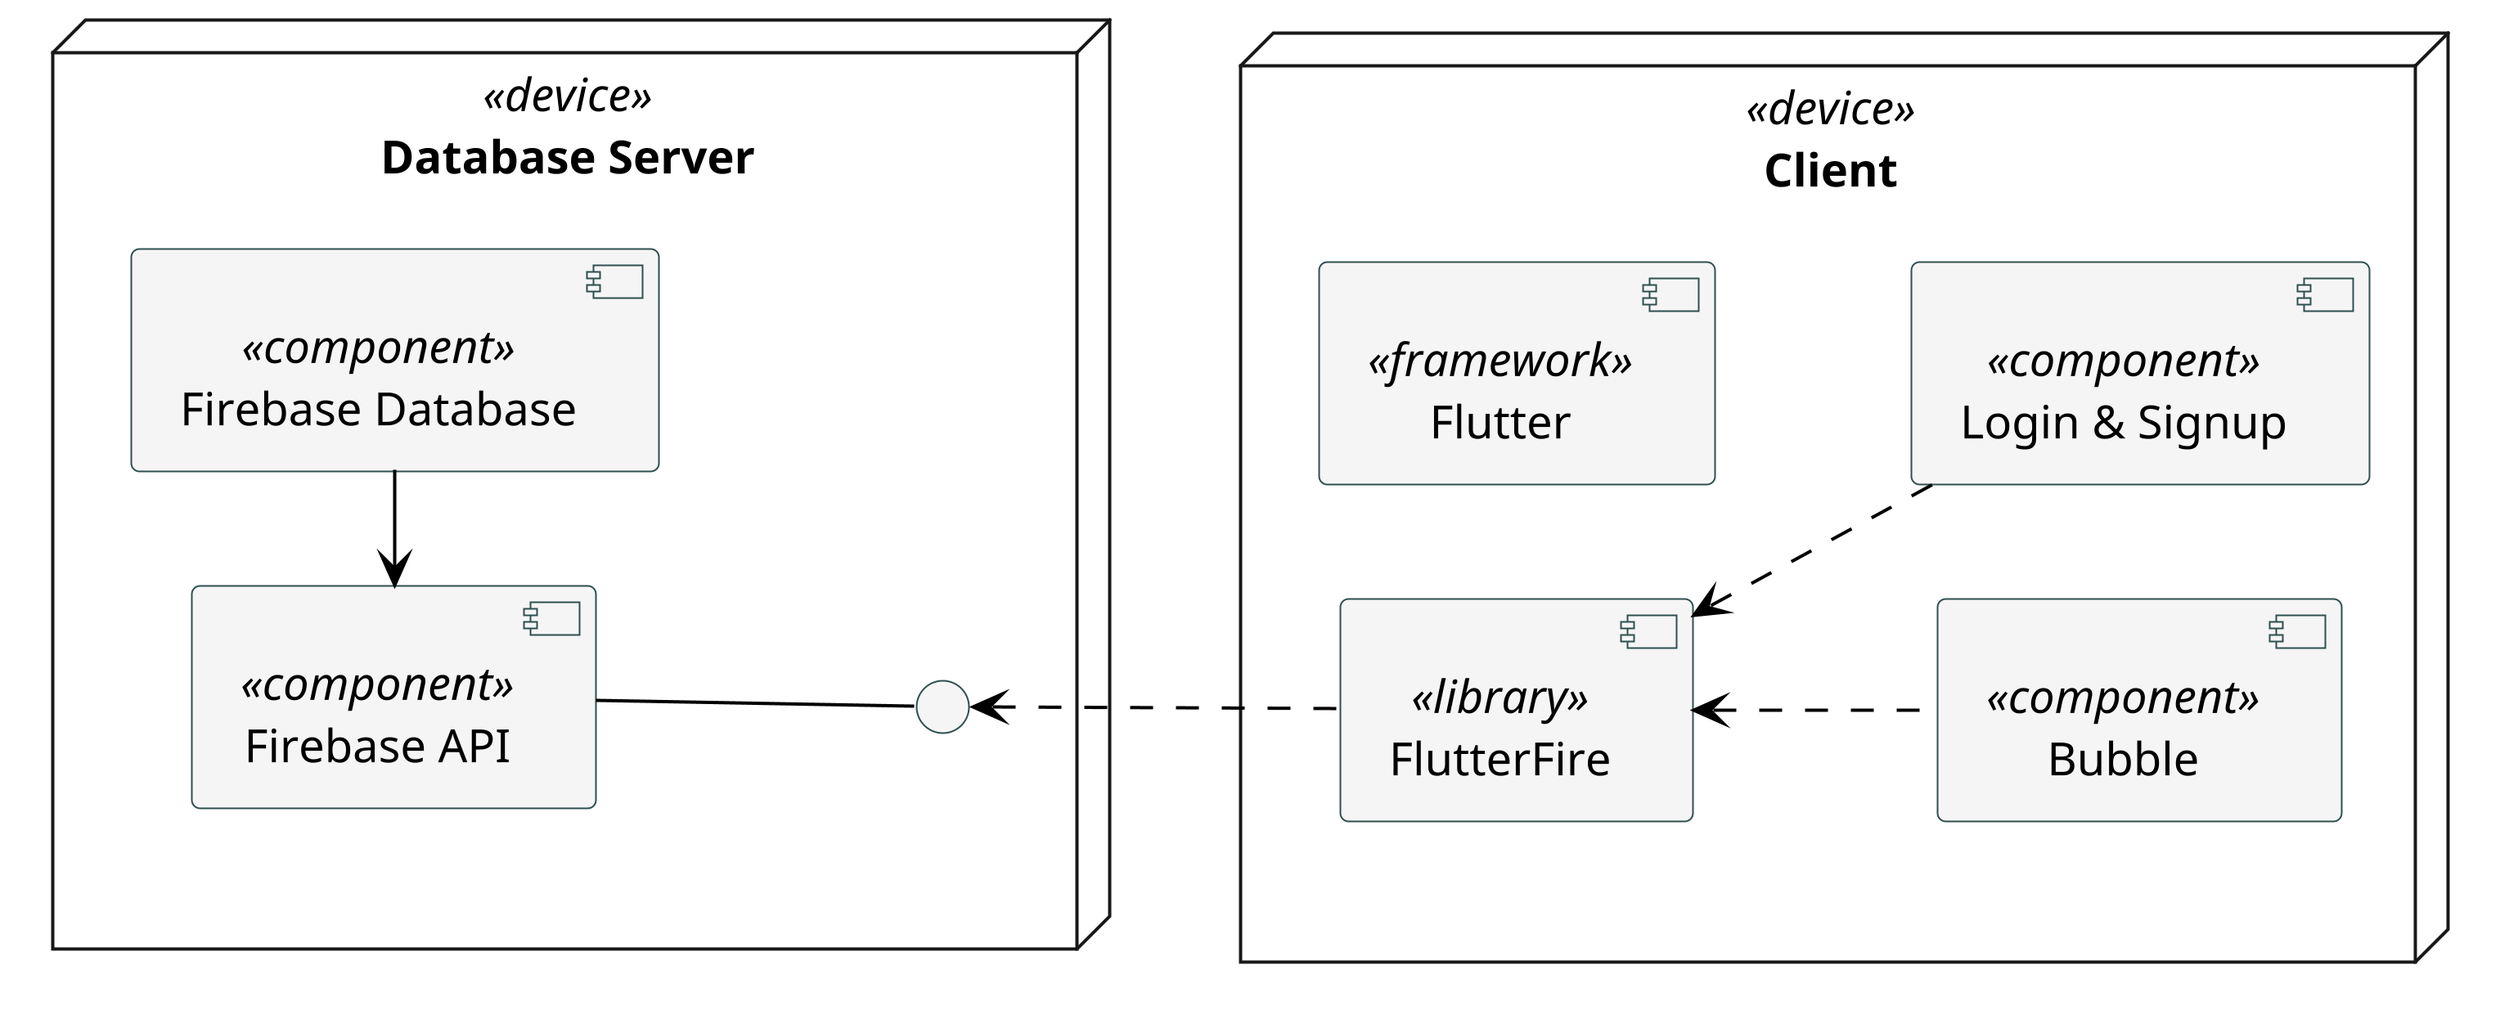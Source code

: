@startuml physicalArchitecture
scale 200
skinparam linetype polyline
skinparam componentBackgroundColor WhiteSmoke
skinparam componentBorderColor DarkSlateGrey
skinparam componentFontColor Black

skinparam interfaceBackgroundColor WhiteSmoke
skinparam interfaceBorderColor DarkSlateGrey
skinparam interfaceFontColor Black

skinparam ArrowColor Black

left to right direction

node "Database Server" as database <<device>>{
  [Firebase API] <<component>> as firebaseApi
  [Firebase Database] <<component>> as firebaseDb
  Interface " " as int1
}

node "Client" as client <<device>> {
  component Flutter as app <<framework>>
  component "Bubble" as dp <<component>>
  component "Login & Signup" as login <<component>>
  component "FlutterFire" as flutterfire <<library>>
}

client -[hidden]up-> database

firebaseApi -down- int1
int1 <.down. flutterfire

firebaseApi <- firebaseDb

flutterfire <.down. dp
flutterfire <.down. login

@enduml
